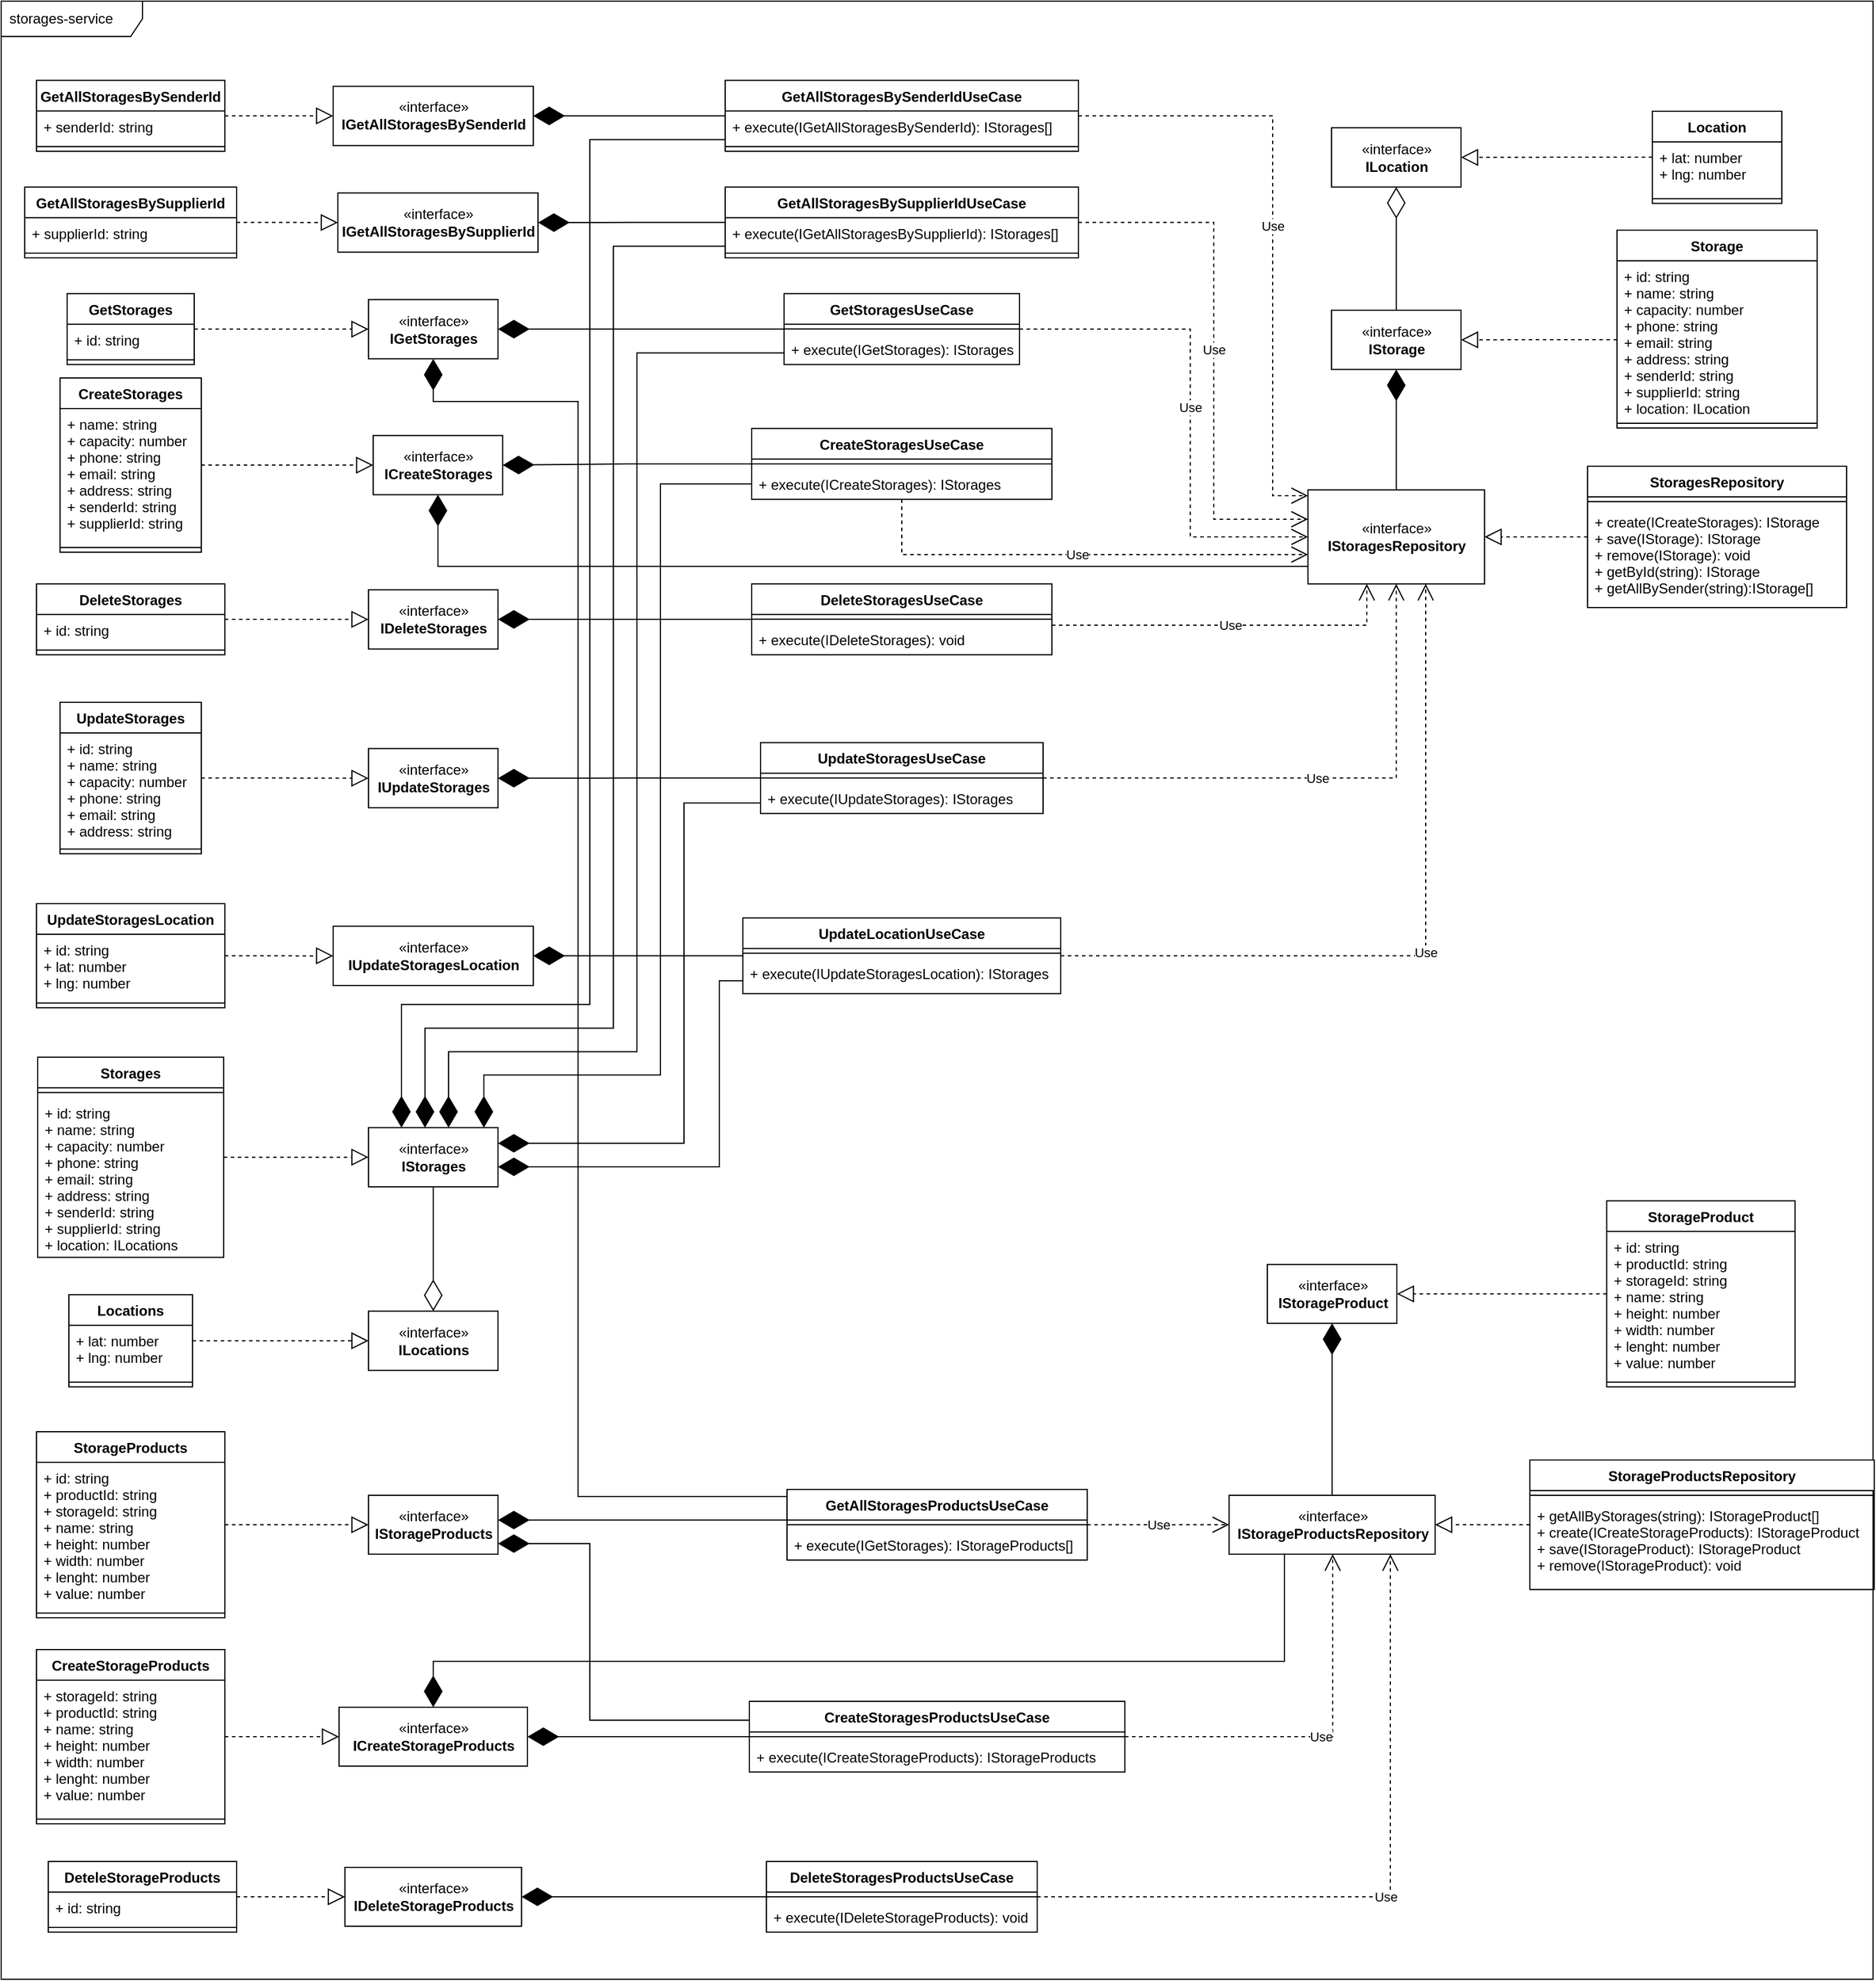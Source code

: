 <mxfile version="20.2.8" type="device"><diagram id="SP0MaLvG3rG9M7-BsmzE" name="Página-1"><mxGraphModel dx="8892" dy="5294" grid="1" gridSize="10" guides="1" tooltips="1" connect="1" arrows="1" fold="1" page="1" pageScale="1" pageWidth="827" pageHeight="1169" math="0" shadow="0"><root><mxCell id="0"/><mxCell id="1" parent="0"/><mxCell id="hWNduAV_U5ict6yeZZLl-232" value="storages-service" style="shape=umlFrame;whiteSpace=wrap;html=1;width=120;height=30;boundedLbl=1;verticalAlign=middle;align=left;spacingLeft=5;" parent="1" vertex="1"><mxGeometry x="-7420" y="-4650" width="1590" height="1680" as="geometry"/></mxCell><mxCell id="hWNduAV_U5ict6yeZZLl-109" value="«interface»&lt;br&gt;&lt;span style=&quot;text-align: left;&quot;&gt;&lt;b&gt;IGetAllStoragesBySupplierId&lt;/b&gt;&lt;/span&gt;" style="html=1;" parent="1" vertex="1"><mxGeometry x="-7134" y="-4487.128" width="170" height="50.307" as="geometry"/></mxCell><mxCell id="hWNduAV_U5ict6yeZZLl-110" value="«interface»&lt;br&gt;&lt;b&gt;IGetStorages&lt;br&gt;&lt;/b&gt;" style="html=1;" parent="1" vertex="1"><mxGeometry x="-7108" y="-4396.575" width="110" height="50.307" as="geometry"/></mxCell><mxCell id="hWNduAV_U5ict6yeZZLl-111" value="«interface»&lt;br&gt;&lt;b&gt;ICreateStorages&lt;br&gt;&lt;/b&gt;" style="html=1;" parent="1" vertex="1"><mxGeometry x="-7104" y="-4281.125" width="110" height="50.307" as="geometry"/></mxCell><mxCell id="hWNduAV_U5ict6yeZZLl-112" value="«interface»&lt;br&gt;&lt;b&gt;IDeleteStorages&lt;br&gt;&lt;/b&gt;" style="html=1;" parent="1" vertex="1"><mxGeometry x="-7108" y="-4150.071" width="110" height="50.307" as="geometry"/></mxCell><mxCell id="hWNduAV_U5ict6yeZZLl-113" value="«interface»&lt;br&gt;&lt;b&gt;IUpdateStorages&lt;/b&gt;" style="html=1;" parent="1" vertex="1"><mxGeometry x="-7108" y="-4015.248" width="110" height="50.307" as="geometry"/></mxCell><mxCell id="hWNduAV_U5ict6yeZZLl-114" value="«interface»&lt;br&gt;&lt;span style=&quot;text-align: left;&quot;&gt;&lt;b&gt;IGetAllStoragesBySenderId&lt;/b&gt;&lt;/span&gt;" style="html=1;" parent="1" vertex="1"><mxGeometry x="-7138" y="-4577.681" width="170" height="50.307" as="geometry"/></mxCell><mxCell id="hWNduAV_U5ict6yeZZLl-116" value="GetAllStoragesBySupplierIdUseCase" style="swimlane;fontStyle=1;align=center;verticalAlign=top;childLayout=stackLayout;horizontal=1;startSize=26;horizontalStack=0;resizeParent=1;resizeParentMax=0;resizeLast=0;collapsible=1;marginBottom=0;" parent="1" vertex="1"><mxGeometry x="-6805" y="-4492.159" width="300" height="60.209" as="geometry"/></mxCell><mxCell id="hWNduAV_U5ict6yeZZLl-117" value="+ execute(IGetAllStoragesBySupplierId): IStorages[]" style="text;strokeColor=none;fillColor=none;align=left;verticalAlign=top;spacingLeft=4;spacingRight=4;overflow=hidden;rotatable=0;points=[[0,0.5],[1,0.5]];portConstraint=eastwest;" parent="hWNduAV_U5ict6yeZZLl-116" vertex="1"><mxGeometry y="26" width="300" height="26.16" as="geometry"/></mxCell><mxCell id="hWNduAV_U5ict6yeZZLl-118" value="" style="line;strokeWidth=1;fillColor=none;align=left;verticalAlign=middle;spacingTop=-1;spacingLeft=3;spacingRight=3;rotatable=0;labelPosition=right;points=[];portConstraint=eastwest;strokeColor=inherit;" parent="hWNduAV_U5ict6yeZZLl-116" vertex="1"><mxGeometry y="52.16" width="300" height="8.049" as="geometry"/></mxCell><mxCell id="hWNduAV_U5ict6yeZZLl-120" value="GetAllStoragesBySenderIdUseCase" style="swimlane;fontStyle=1;align=center;verticalAlign=top;childLayout=stackLayout;horizontal=1;startSize=26;horizontalStack=0;resizeParent=1;resizeParentMax=0;resizeLast=0;collapsible=1;marginBottom=0;" parent="1" vertex="1"><mxGeometry x="-6805" y="-4582.711" width="300" height="60.209" as="geometry"/></mxCell><mxCell id="hWNduAV_U5ict6yeZZLl-121" value="+ execute(IGetAllStoragesBySenderId): IStorages[]" style="text;strokeColor=none;fillColor=none;align=left;verticalAlign=top;spacingLeft=4;spacingRight=4;overflow=hidden;rotatable=0;points=[[0,0.5],[1,0.5]];portConstraint=eastwest;" parent="hWNduAV_U5ict6yeZZLl-120" vertex="1"><mxGeometry y="26" width="300" height="26.16" as="geometry"/></mxCell><mxCell id="hWNduAV_U5ict6yeZZLl-122" value="" style="line;strokeWidth=1;fillColor=none;align=left;verticalAlign=middle;spacingTop=-1;spacingLeft=3;spacingRight=3;rotatable=0;labelPosition=right;points=[];portConstraint=eastwest;" parent="hWNduAV_U5ict6yeZZLl-120" vertex="1"><mxGeometry y="52.16" width="300" height="8.049" as="geometry"/></mxCell><mxCell id="hWNduAV_U5ict6yeZZLl-124" value="" style="endArrow=diamondThin;endFill=1;endSize=24;html=1;rounded=0;edgeStyle=orthogonalEdgeStyle;" parent="1" source="hWNduAV_U5ict6yeZZLl-116" target="hWNduAV_U5ict6yeZZLl-109" edge="1"><mxGeometry width="160" relative="1" as="geometry"><mxPoint x="-7284" y="-4416.698" as="sourcePoint"/><mxPoint x="-6924" y="-4507.251" as="targetPoint"/></mxGeometry></mxCell><mxCell id="hWNduAV_U5ict6yeZZLl-125" value="" style="endArrow=diamondThin;endFill=1;endSize=24;html=1;rounded=0;edgeStyle=orthogonalEdgeStyle;" parent="1" source="hWNduAV_U5ict6yeZZLl-120" target="hWNduAV_U5ict6yeZZLl-114" edge="1"><mxGeometry width="160" relative="1" as="geometry"><mxPoint x="-6944" y="-4376.453" as="sourcePoint"/><mxPoint x="-6784" y="-4376.453" as="targetPoint"/></mxGeometry></mxCell><mxCell id="hWNduAV_U5ict6yeZZLl-126" value="GetAllStoragesBySenderId" style="swimlane;fontStyle=1;align=center;verticalAlign=top;childLayout=stackLayout;horizontal=1;startSize=26;horizontalStack=0;resizeParent=1;resizeParentMax=0;resizeLast=0;collapsible=1;marginBottom=0;" parent="1" vertex="1"><mxGeometry x="-7390" y="-4582.711" width="160" height="60.209" as="geometry"/></mxCell><mxCell id="hWNduAV_U5ict6yeZZLl-127" value="+ senderId: string" style="text;strokeColor=none;fillColor=none;align=left;verticalAlign=top;spacingLeft=4;spacingRight=4;overflow=hidden;rotatable=0;points=[[0,0.5],[1,0.5]];portConstraint=eastwest;" parent="hWNduAV_U5ict6yeZZLl-126" vertex="1"><mxGeometry y="26" width="160" height="26.16" as="geometry"/></mxCell><mxCell id="hWNduAV_U5ict6yeZZLl-128" value="" style="line;strokeWidth=1;fillColor=none;align=left;verticalAlign=middle;spacingTop=-1;spacingLeft=3;spacingRight=3;rotatable=0;labelPosition=right;points=[];portConstraint=eastwest;strokeColor=inherit;" parent="hWNduAV_U5ict6yeZZLl-126" vertex="1"><mxGeometry y="52.16" width="160" height="8.049" as="geometry"/></mxCell><mxCell id="hWNduAV_U5ict6yeZZLl-129" value="" style="endArrow=block;dashed=1;endFill=0;endSize=12;html=1;rounded=0;edgeStyle=orthogonalEdgeStyle;" parent="1" source="hWNduAV_U5ict6yeZZLl-126" target="hWNduAV_U5ict6yeZZLl-114" edge="1"><mxGeometry width="160" relative="1" as="geometry"><mxPoint x="-7354" y="-4436.821" as="sourcePoint"/><mxPoint x="-7194" y="-4436.821" as="targetPoint"/></mxGeometry></mxCell><mxCell id="hWNduAV_U5ict6yeZZLl-131" value="GetAllStoragesBySupplierId" style="swimlane;fontStyle=1;align=center;verticalAlign=top;childLayout=stackLayout;horizontal=1;startSize=26;horizontalStack=0;resizeParent=1;resizeParentMax=0;resizeLast=0;collapsible=1;marginBottom=0;" parent="1" vertex="1"><mxGeometry x="-7400" y="-4492.159" width="180" height="60.209" as="geometry"/></mxCell><mxCell id="hWNduAV_U5ict6yeZZLl-132" value="+ supplierId: string" style="text;strokeColor=none;fillColor=none;align=left;verticalAlign=top;spacingLeft=4;spacingRight=4;overflow=hidden;rotatable=0;points=[[0,0.5],[1,0.5]];portConstraint=eastwest;" parent="hWNduAV_U5ict6yeZZLl-131" vertex="1"><mxGeometry y="26" width="180" height="26.16" as="geometry"/></mxCell><mxCell id="hWNduAV_U5ict6yeZZLl-133" value="" style="line;strokeWidth=1;fillColor=none;align=left;verticalAlign=middle;spacingTop=-1;spacingLeft=3;spacingRight=3;rotatable=0;labelPosition=right;points=[];portConstraint=eastwest;strokeColor=inherit;" parent="hWNduAV_U5ict6yeZZLl-131" vertex="1"><mxGeometry y="52.16" width="180" height="8.049" as="geometry"/></mxCell><mxCell id="hWNduAV_U5ict6yeZZLl-134" value="" style="endArrow=block;dashed=1;endFill=0;endSize=12;html=1;rounded=0;edgeStyle=orthogonalEdgeStyle;" parent="1" source="hWNduAV_U5ict6yeZZLl-131" target="hWNduAV_U5ict6yeZZLl-109" edge="1"><mxGeometry width="160" relative="1" as="geometry"><mxPoint x="-7294" y="-4366.391" as="sourcePoint"/><mxPoint x="-7134" y="-4366.391" as="targetPoint"/></mxGeometry></mxCell><mxCell id="hWNduAV_U5ict6yeZZLl-135" value="«interface»&lt;br&gt;&lt;b&gt;IUpdateStoragesLocation&lt;/b&gt;" style="html=1;" parent="1" vertex="1"><mxGeometry x="-7138" y="-3864.327" width="170" height="50.307" as="geometry"/></mxCell><mxCell id="hWNduAV_U5ict6yeZZLl-136" value="GetStoragesUseCase" style="swimlane;fontStyle=1;align=center;verticalAlign=top;childLayout=stackLayout;horizontal=1;startSize=26;horizontalStack=0;resizeParent=1;resizeParentMax=0;resizeLast=0;collapsible=1;marginBottom=0;" parent="1" vertex="1"><mxGeometry x="-6755" y="-4401.606" width="200" height="60.209" as="geometry"/></mxCell><mxCell id="hWNduAV_U5ict6yeZZLl-137" value="" style="line;strokeWidth=1;fillColor=none;align=left;verticalAlign=middle;spacingTop=-1;spacingLeft=3;spacingRight=3;rotatable=0;labelPosition=right;points=[];portConstraint=eastwest;" parent="hWNduAV_U5ict6yeZZLl-136" vertex="1"><mxGeometry y="26" width="200" height="8.049" as="geometry"/></mxCell><mxCell id="hWNduAV_U5ict6yeZZLl-138" value="+ execute(IGetStorages): IStorages" style="text;strokeColor=none;fillColor=none;align=left;verticalAlign=top;spacingLeft=4;spacingRight=4;overflow=hidden;rotatable=0;points=[[0,0.5],[1,0.5]];portConstraint=eastwest;" parent="hWNduAV_U5ict6yeZZLl-136" vertex="1"><mxGeometry y="34.049" width="200" height="26.16" as="geometry"/></mxCell><mxCell id="hWNduAV_U5ict6yeZZLl-139" value="" style="endArrow=diamondThin;endFill=1;endSize=24;html=1;rounded=0;edgeStyle=orthogonalEdgeStyle;" parent="1" source="hWNduAV_U5ict6yeZZLl-136" target="hWNduAV_U5ict6yeZZLl-110" edge="1"><mxGeometry width="160" relative="1" as="geometry"><mxPoint x="-6964" y="-4326.146" as="sourcePoint"/><mxPoint x="-6804" y="-4326.146" as="targetPoint"/></mxGeometry></mxCell><mxCell id="hWNduAV_U5ict6yeZZLl-140" value="GetStorages" style="swimlane;fontStyle=1;align=center;verticalAlign=top;childLayout=stackLayout;horizontal=1;startSize=26;horizontalStack=0;resizeParent=1;resizeParentMax=0;resizeLast=0;collapsible=1;marginBottom=0;" parent="1" vertex="1"><mxGeometry x="-7364" y="-4401.606" width="108" height="60.209" as="geometry"/></mxCell><mxCell id="hWNduAV_U5ict6yeZZLl-141" value="+ id: string" style="text;strokeColor=none;fillColor=none;align=left;verticalAlign=top;spacingLeft=4;spacingRight=4;overflow=hidden;rotatable=0;points=[[0,0.5],[1,0.5]];portConstraint=eastwest;" parent="hWNduAV_U5ict6yeZZLl-140" vertex="1"><mxGeometry y="26" width="108" height="26.16" as="geometry"/></mxCell><mxCell id="hWNduAV_U5ict6yeZZLl-142" value="" style="line;strokeWidth=1;fillColor=none;align=left;verticalAlign=middle;spacingTop=-1;spacingLeft=3;spacingRight=3;rotatable=0;labelPosition=right;points=[];portConstraint=eastwest;" parent="hWNduAV_U5ict6yeZZLl-140" vertex="1"><mxGeometry y="52.16" width="108" height="8.049" as="geometry"/></mxCell><mxCell id="hWNduAV_U5ict6yeZZLl-143" value="" style="endArrow=block;dashed=1;endFill=0;endSize=12;html=1;rounded=0;edgeStyle=orthogonalEdgeStyle;" parent="1" source="hWNduAV_U5ict6yeZZLl-140" target="hWNduAV_U5ict6yeZZLl-110" edge="1"><mxGeometry width="160" relative="1" as="geometry"><mxPoint x="-7264" y="-4316.084" as="sourcePoint"/><mxPoint x="-7104" y="-4316.084" as="targetPoint"/></mxGeometry></mxCell><mxCell id="hWNduAV_U5ict6yeZZLl-144" value="CreateStoragesUseCase" style="swimlane;fontStyle=1;align=center;verticalAlign=top;childLayout=stackLayout;horizontal=1;startSize=26;horizontalStack=0;resizeParent=1;resizeParentMax=0;resizeLast=0;collapsible=1;marginBottom=0;" parent="1" vertex="1"><mxGeometry x="-6782.5" y="-4287.065" width="255" height="60.209" as="geometry"/></mxCell><mxCell id="hWNduAV_U5ict6yeZZLl-145" value="" style="line;strokeWidth=1;fillColor=none;align=left;verticalAlign=middle;spacingTop=-1;spacingLeft=3;spacingRight=3;rotatable=0;labelPosition=right;points=[];portConstraint=eastwest;" parent="hWNduAV_U5ict6yeZZLl-144" vertex="1"><mxGeometry y="26" width="255" height="8.049" as="geometry"/></mxCell><mxCell id="hWNduAV_U5ict6yeZZLl-146" value="+ execute(ICreateStorages): IStorages" style="text;strokeColor=none;fillColor=none;align=left;verticalAlign=top;spacingLeft=4;spacingRight=4;overflow=hidden;rotatable=0;points=[[0,0.5],[1,0.5]];portConstraint=eastwest;" parent="hWNduAV_U5ict6yeZZLl-144" vertex="1"><mxGeometry y="34.049" width="255" height="26.16" as="geometry"/></mxCell><mxCell id="hWNduAV_U5ict6yeZZLl-147" value="" style="endArrow=diamondThin;endFill=1;endSize=24;html=1;rounded=0;edgeStyle=elbowEdgeStyle;" parent="1" source="hWNduAV_U5ict6yeZZLl-144" target="hWNduAV_U5ict6yeZZLl-111" edge="1"><mxGeometry width="160" relative="1" as="geometry"><mxPoint x="-6984" y="-4225.532" as="sourcePoint"/><mxPoint x="-6824" y="-4225.532" as="targetPoint"/></mxGeometry></mxCell><mxCell id="hWNduAV_U5ict6yeZZLl-148" value="CreateStorages" style="swimlane;fontStyle=1;align=center;verticalAlign=top;childLayout=stackLayout;horizontal=1;startSize=26;horizontalStack=0;resizeParent=1;resizeParentMax=0;resizeLast=0;collapsible=1;marginBottom=0;" parent="1" vertex="1"><mxGeometry x="-7370" y="-4330" width="120" height="148.049" as="geometry"/></mxCell><mxCell id="hWNduAV_U5ict6yeZZLl-149" value="+ name: string&#10;+ capacity: number&#10;+ phone: string&#10;+ email: string&#10;+ address: string&#10;+ senderId: string&#10;+ supplierId: string" style="text;strokeColor=none;fillColor=none;align=left;verticalAlign=top;spacingLeft=4;spacingRight=4;overflow=hidden;rotatable=0;points=[[0,0.5],[1,0.5]];portConstraint=eastwest;" parent="hWNduAV_U5ict6yeZZLl-148" vertex="1"><mxGeometry y="26" width="120" height="114" as="geometry"/></mxCell><mxCell id="hWNduAV_U5ict6yeZZLl-150" value="" style="line;strokeWidth=1;fillColor=none;align=left;verticalAlign=middle;spacingTop=-1;spacingLeft=3;spacingRight=3;rotatable=0;labelPosition=right;points=[];portConstraint=eastwest;" parent="hWNduAV_U5ict6yeZZLl-148" vertex="1"><mxGeometry y="140" width="120" height="8.049" as="geometry"/></mxCell><mxCell id="hWNduAV_U5ict6yeZZLl-151" value="" style="endArrow=block;dashed=1;endFill=0;endSize=12;html=1;rounded=0;edgeStyle=orthogonalEdgeStyle;" parent="1" source="hWNduAV_U5ict6yeZZLl-148" target="hWNduAV_U5ict6yeZZLl-111" edge="1"><mxGeometry width="160" relative="1" as="geometry"><mxPoint x="-7234" y="-4245.654" as="sourcePoint"/><mxPoint x="-7074" y="-4245.654" as="targetPoint"/></mxGeometry></mxCell><mxCell id="hWNduAV_U5ict6yeZZLl-152" value="DeleteStorages" style="swimlane;fontStyle=1;align=center;verticalAlign=top;childLayout=stackLayout;horizontal=1;startSize=26;horizontalStack=0;resizeParent=1;resizeParentMax=0;resizeLast=0;collapsible=1;marginBottom=0;" parent="1" vertex="1"><mxGeometry x="-7390" y="-4155.102" width="160" height="60.209" as="geometry"/></mxCell><mxCell id="hWNduAV_U5ict6yeZZLl-153" value="+ id: string" style="text;strokeColor=none;fillColor=none;align=left;verticalAlign=top;spacingLeft=4;spacingRight=4;overflow=hidden;rotatable=0;points=[[0,0.5],[1,0.5]];portConstraint=eastwest;" parent="hWNduAV_U5ict6yeZZLl-152" vertex="1"><mxGeometry y="26" width="160" height="26.16" as="geometry"/></mxCell><mxCell id="hWNduAV_U5ict6yeZZLl-154" value="" style="line;strokeWidth=1;fillColor=none;align=left;verticalAlign=middle;spacingTop=-1;spacingLeft=3;spacingRight=3;rotatable=0;labelPosition=right;points=[];portConstraint=eastwest;" parent="hWNduAV_U5ict6yeZZLl-152" vertex="1"><mxGeometry y="52.16" width="160" height="8.049" as="geometry"/></mxCell><mxCell id="hWNduAV_U5ict6yeZZLl-155" value="" style="endArrow=block;dashed=1;endFill=0;endSize=12;html=1;rounded=0;" parent="1" source="hWNduAV_U5ict6yeZZLl-152" target="hWNduAV_U5ict6yeZZLl-112" edge="1"><mxGeometry width="160" relative="1" as="geometry"><mxPoint x="-7274" y="-4024.304" as="sourcePoint"/><mxPoint x="-7114" y="-4024.304" as="targetPoint"/></mxGeometry></mxCell><mxCell id="hWNduAV_U5ict6yeZZLl-156" value="DeleteStoragesUseCase" style="swimlane;fontStyle=1;align=center;verticalAlign=top;childLayout=stackLayout;horizontal=1;startSize=26;horizontalStack=0;resizeParent=1;resizeParentMax=0;resizeLast=0;collapsible=1;marginBottom=0;" parent="1" vertex="1"><mxGeometry x="-6782.5" y="-4155.102" width="255" height="60.209" as="geometry"/></mxCell><mxCell id="hWNduAV_U5ict6yeZZLl-157" value="" style="line;strokeWidth=1;fillColor=none;align=left;verticalAlign=middle;spacingTop=-1;spacingLeft=3;spacingRight=3;rotatable=0;labelPosition=right;points=[];portConstraint=eastwest;" parent="hWNduAV_U5ict6yeZZLl-156" vertex="1"><mxGeometry y="26" width="255" height="8.049" as="geometry"/></mxCell><mxCell id="hWNduAV_U5ict6yeZZLl-158" value="+ execute(IDeleteStorages): void" style="text;strokeColor=none;fillColor=none;align=left;verticalAlign=top;spacingLeft=4;spacingRight=4;overflow=hidden;rotatable=0;points=[[0,0.5],[1,0.5]];portConstraint=eastwest;" parent="hWNduAV_U5ict6yeZZLl-156" vertex="1"><mxGeometry y="34.049" width="255" height="26.16" as="geometry"/></mxCell><mxCell id="hWNduAV_U5ict6yeZZLl-159" value="" style="endArrow=diamondThin;endFill=1;endSize=24;html=1;rounded=0;edgeStyle=orthogonalEdgeStyle;" parent="1" source="hWNduAV_U5ict6yeZZLl-156" target="hWNduAV_U5ict6yeZZLl-112" edge="1"><mxGeometry width="160" relative="1" as="geometry"><mxPoint x="-7014" y="-4034.365" as="sourcePoint"/><mxPoint x="-6854" y="-4034.365" as="targetPoint"/></mxGeometry></mxCell><mxCell id="hWNduAV_U5ict6yeZZLl-160" value="UpdateStorages" style="swimlane;fontStyle=1;align=center;verticalAlign=top;childLayout=stackLayout;horizontal=1;startSize=26;horizontalStack=0;resizeParent=1;resizeParentMax=0;resizeLast=0;collapsible=1;marginBottom=0;" parent="1" vertex="1"><mxGeometry x="-7370" y="-4054.488" width="120" height="128.626" as="geometry"/></mxCell><mxCell id="hWNduAV_U5ict6yeZZLl-161" value="+ id: string&#10;+ name: string&#10;+ capacity: number&#10;+ phone: string&#10;+ email: string&#10;+ address: string" style="text;strokeColor=none;fillColor=none;align=left;verticalAlign=top;spacingLeft=4;spacingRight=4;overflow=hidden;rotatable=0;points=[[0,0.5],[1,0.5]];portConstraint=eastwest;" parent="hWNduAV_U5ict6yeZZLl-160" vertex="1"><mxGeometry y="26" width="120" height="94.577" as="geometry"/></mxCell><mxCell id="hWNduAV_U5ict6yeZZLl-162" value="" style="line;strokeWidth=1;fillColor=none;align=left;verticalAlign=middle;spacingTop=-1;spacingLeft=3;spacingRight=3;rotatable=0;labelPosition=right;points=[];portConstraint=eastwest;" parent="hWNduAV_U5ict6yeZZLl-160" vertex="1"><mxGeometry y="120.577" width="120" height="8.049" as="geometry"/></mxCell><mxCell id="hWNduAV_U5ict6yeZZLl-163" value="" style="endArrow=block;dashed=1;endFill=0;endSize=12;html=1;rounded=0;edgeStyle=orthogonalEdgeStyle;" parent="1" source="hWNduAV_U5ict6yeZZLl-160" target="hWNduAV_U5ict6yeZZLl-113" edge="1"><mxGeometry width="160" relative="1" as="geometry"><mxPoint x="-7244" y="-4004.181" as="sourcePoint"/><mxPoint x="-7084" y="-4004.181" as="targetPoint"/></mxGeometry></mxCell><mxCell id="hWNduAV_U5ict6yeZZLl-164" value="UpdateStoragesUseCase" style="swimlane;fontStyle=1;align=center;verticalAlign=top;childLayout=stackLayout;horizontal=1;startSize=26;horizontalStack=0;resizeParent=1;resizeParentMax=0;resizeLast=0;collapsible=1;marginBottom=0;" parent="1" vertex="1"><mxGeometry x="-6775" y="-4020.279" width="240" height="60.209" as="geometry"/></mxCell><mxCell id="hWNduAV_U5ict6yeZZLl-165" value="" style="line;strokeWidth=1;fillColor=none;align=left;verticalAlign=middle;spacingTop=-1;spacingLeft=3;spacingRight=3;rotatable=0;labelPosition=right;points=[];portConstraint=eastwest;" parent="hWNduAV_U5ict6yeZZLl-164" vertex="1"><mxGeometry y="26" width="240" height="8.049" as="geometry"/></mxCell><mxCell id="hWNduAV_U5ict6yeZZLl-166" value="+ execute(IUpdateStorages): IStorages" style="text;strokeColor=none;fillColor=none;align=left;verticalAlign=top;spacingLeft=4;spacingRight=4;overflow=hidden;rotatable=0;points=[[0,0.5],[1,0.5]];portConstraint=eastwest;" parent="hWNduAV_U5ict6yeZZLl-164" vertex="1"><mxGeometry y="34.049" width="240" height="26.16" as="geometry"/></mxCell><mxCell id="hWNduAV_U5ict6yeZZLl-167" value="" style="endArrow=diamondThin;endFill=1;endSize=24;html=1;rounded=0;edgeStyle=orthogonalEdgeStyle;" parent="1" source="hWNduAV_U5ict6yeZZLl-164" target="hWNduAV_U5ict6yeZZLl-113" edge="1"><mxGeometry width="160" relative="1" as="geometry"><mxPoint x="-6924" y="-3913.628" as="sourcePoint"/><mxPoint x="-6764" y="-3913.628" as="targetPoint"/></mxGeometry></mxCell><mxCell id="hWNduAV_U5ict6yeZZLl-168" value="UpdateStoragesLocation" style="swimlane;fontStyle=1;align=center;verticalAlign=top;childLayout=stackLayout;horizontal=1;startSize=26;horizontalStack=0;resizeParent=1;resizeParentMax=0;resizeLast=0;collapsible=1;marginBottom=0;" parent="1" vertex="1"><mxGeometry x="-7390" y="-3883.444" width="160" height="88.381" as="geometry"/></mxCell><mxCell id="hWNduAV_U5ict6yeZZLl-169" value="+ id: string&#10;+ lat: number&#10;+ lng: number&#10;" style="text;strokeColor=none;fillColor=none;align=left;verticalAlign=top;spacingLeft=4;spacingRight=4;overflow=hidden;rotatable=0;points=[[0,0.5],[1,0.5]];portConstraint=eastwest;" parent="hWNduAV_U5ict6yeZZLl-168" vertex="1"><mxGeometry y="26" width="160" height="54.332" as="geometry"/></mxCell><mxCell id="hWNduAV_U5ict6yeZZLl-170" value="" style="line;strokeWidth=1;fillColor=none;align=left;verticalAlign=middle;spacingTop=-1;spacingLeft=3;spacingRight=3;rotatable=0;labelPosition=right;points=[];portConstraint=eastwest;" parent="hWNduAV_U5ict6yeZZLl-168" vertex="1"><mxGeometry y="80.332" width="160" height="8.049" as="geometry"/></mxCell><mxCell id="hWNduAV_U5ict6yeZZLl-172" value="" style="endArrow=block;dashed=1;endFill=0;endSize=12;html=1;rounded=0;edgeStyle=orthogonalEdgeStyle;" parent="1" source="hWNduAV_U5ict6yeZZLl-168" target="hWNduAV_U5ict6yeZZLl-135" edge="1"><mxGeometry width="160" relative="1" as="geometry"><mxPoint x="-7274" y="-3752.646" as="sourcePoint"/><mxPoint x="-7134" y="-3662.093" as="targetPoint"/></mxGeometry></mxCell><mxCell id="hWNduAV_U5ict6yeZZLl-173" value="UpdateLocationUseCase" style="swimlane;fontStyle=1;align=center;verticalAlign=top;childLayout=stackLayout;horizontal=1;startSize=26;horizontalStack=0;resizeParent=1;resizeParentMax=0;resizeLast=0;collapsible=1;marginBottom=0;" parent="1" vertex="1"><mxGeometry x="-6790" y="-3871.37" width="270" height="64.233" as="geometry"/></mxCell><mxCell id="hWNduAV_U5ict6yeZZLl-174" value="" style="line;strokeWidth=1;fillColor=none;align=left;verticalAlign=middle;spacingTop=-1;spacingLeft=3;spacingRight=3;rotatable=0;labelPosition=right;points=[];portConstraint=eastwest;" parent="hWNduAV_U5ict6yeZZLl-173" vertex="1"><mxGeometry y="26" width="270" height="8.049" as="geometry"/></mxCell><mxCell id="hWNduAV_U5ict6yeZZLl-175" value="+ execute(IUpdateStoragesLocation): IStorages" style="text;strokeColor=none;fillColor=none;align=left;verticalAlign=top;spacingLeft=4;spacingRight=4;overflow=hidden;rotatable=0;points=[[0,0.5],[1,0.5]];portConstraint=eastwest;" parent="hWNduAV_U5ict6yeZZLl-173" vertex="1"><mxGeometry y="34.049" width="270" height="30.184" as="geometry"/></mxCell><mxCell id="hWNduAV_U5ict6yeZZLl-176" value="" style="endArrow=diamondThin;endFill=1;endSize=24;html=1;rounded=0;edgeStyle=orthogonalEdgeStyle;" parent="1" source="hWNduAV_U5ict6yeZZLl-173" target="hWNduAV_U5ict6yeZZLl-135" edge="1"><mxGeometry width="160" relative="1" as="geometry"><mxPoint x="-6914" y="-3682.216" as="sourcePoint"/><mxPoint x="-6754" y="-3682.216" as="targetPoint"/></mxGeometry></mxCell><mxCell id="hWNduAV_U5ict6yeZZLl-177" value="«interface»&lt;br&gt;&lt;b&gt;IStorages&lt;/b&gt;" style="html=1;" parent="1" vertex="1"><mxGeometry x="-7108" y="-3693.283" width="110" height="50.307" as="geometry"/></mxCell><mxCell id="hWNduAV_U5ict6yeZZLl-178" value="Storages" style="swimlane;fontStyle=1;align=center;verticalAlign=top;childLayout=stackLayout;horizontal=1;startSize=26;horizontalStack=0;resizeParent=1;resizeParentMax=0;resizeLast=0;collapsible=1;marginBottom=0;" parent="1" vertex="1"><mxGeometry x="-7389" y="-3753.13" width="158" height="169.999" as="geometry"/></mxCell><mxCell id="hWNduAV_U5ict6yeZZLl-180" value="" style="line;strokeWidth=1;fillColor=none;align=left;verticalAlign=middle;spacingTop=-1;spacingLeft=3;spacingRight=3;rotatable=0;labelPosition=right;points=[];portConstraint=eastwest;" parent="hWNduAV_U5ict6yeZZLl-178" vertex="1"><mxGeometry y="26" width="158" height="8.049" as="geometry"/></mxCell><mxCell id="hWNduAV_U5ict6yeZZLl-179" value="+ id: string&#10;+ name: string&#10;+ capacity: number&#10;+ phone: string&#10;+ email: string&#10;+ address: string&#10;+ senderId: string&#10;+ supplierId: string&#10;+ location: ILocations&#10;" style="text;strokeColor=none;fillColor=none;align=left;verticalAlign=top;spacingLeft=4;spacingRight=4;overflow=hidden;rotatable=0;points=[[0,0.5],[1,0.5]];portConstraint=eastwest;" parent="hWNduAV_U5ict6yeZZLl-178" vertex="1"><mxGeometry y="34.049" width="158" height="135.95" as="geometry"/></mxCell><mxCell id="hWNduAV_U5ict6yeZZLl-181" value="" style="endArrow=block;dashed=1;endFill=0;endSize=12;html=1;rounded=0;edgeStyle=orthogonalEdgeStyle;" parent="1" source="hWNduAV_U5ict6yeZZLl-178" target="hWNduAV_U5ict6yeZZLl-177" edge="1"><mxGeometry width="160" relative="1" as="geometry"><mxPoint x="-7224" y="-3551.418" as="sourcePoint"/><mxPoint x="-7064" y="-3551.418" as="targetPoint"/></mxGeometry></mxCell><mxCell id="hWNduAV_U5ict6yeZZLl-182" value="«interface»&lt;br&gt;&lt;b&gt;ILocations&lt;/b&gt;" style="html=1;" parent="1" vertex="1"><mxGeometry x="-7108" y="-3537.408" width="110" height="50.307" as="geometry"/></mxCell><mxCell id="hWNduAV_U5ict6yeZZLl-183" value="" style="endArrow=diamondThin;endFill=0;endSize=24;html=1;rounded=0;edgeStyle=orthogonalEdgeStyle;" parent="1" source="hWNduAV_U5ict6yeZZLl-177" target="hWNduAV_U5ict6yeZZLl-182" edge="1"><mxGeometry width="160" relative="1" as="geometry"><mxPoint x="-7334" y="-3480.988" as="sourcePoint"/><mxPoint x="-7174" y="-3480.988" as="targetPoint"/></mxGeometry></mxCell><mxCell id="hWNduAV_U5ict6yeZZLl-184" value="Locations" style="swimlane;fontStyle=1;align=center;verticalAlign=top;childLayout=stackLayout;horizontal=1;startSize=26;horizontalStack=0;resizeParent=1;resizeParentMax=0;resizeLast=0;collapsible=1;marginBottom=0;" parent="1" vertex="1"><mxGeometry x="-7362.5" y="-3551.414" width="105" height="78.319" as="geometry"/></mxCell><mxCell id="hWNduAV_U5ict6yeZZLl-185" value="+ lat: number&#10;+ lng: number" style="text;strokeColor=none;fillColor=none;align=left;verticalAlign=top;spacingLeft=4;spacingRight=4;overflow=hidden;rotatable=0;points=[[0,0.5],[1,0.5]];portConstraint=eastwest;" parent="hWNduAV_U5ict6yeZZLl-184" vertex="1"><mxGeometry y="26" width="105" height="44.27" as="geometry"/></mxCell><mxCell id="hWNduAV_U5ict6yeZZLl-186" value="" style="line;strokeWidth=1;fillColor=none;align=left;verticalAlign=middle;spacingTop=-1;spacingLeft=3;spacingRight=3;rotatable=0;labelPosition=right;points=[];portConstraint=eastwest;" parent="hWNduAV_U5ict6yeZZLl-184" vertex="1"><mxGeometry y="70.27" width="105" height="8.049" as="geometry"/></mxCell><mxCell id="hWNduAV_U5ict6yeZZLl-187" value="" style="endArrow=block;dashed=1;endFill=0;endSize=12;html=1;rounded=0;edgeStyle=orthogonalEdgeStyle;" parent="1" source="hWNduAV_U5ict6yeZZLl-184" target="hWNduAV_U5ict6yeZZLl-182" edge="1"><mxGeometry width="160" relative="1" as="geometry"><mxPoint x="-7234" y="-3440.742" as="sourcePoint"/><mxPoint x="-7074" y="-3440.742" as="targetPoint"/></mxGeometry></mxCell><mxCell id="hWNduAV_U5ict6yeZZLl-188" value="" style="endArrow=diamondThin;endFill=1;endSize=24;html=1;rounded=0;edgeStyle=orthogonalEdgeStyle;" parent="1" source="hWNduAV_U5ict6yeZZLl-120" target="hWNduAV_U5ict6yeZZLl-177" edge="1"><mxGeometry width="160" relative="1" as="geometry"><mxPoint x="-6980" y="-3717.431" as="sourcePoint"/><mxPoint x="-6820" y="-3717.431" as="targetPoint"/><Array as="points"><mxPoint x="-6920" y="-4532.404"/><mxPoint x="-6920" y="-3797.922"/><mxPoint x="-7080" y="-3797.922"/></Array></mxGeometry></mxCell><mxCell id="hWNduAV_U5ict6yeZZLl-190" value="" style="endArrow=diamondThin;endFill=1;endSize=24;html=1;rounded=0;edgeStyle=orthogonalEdgeStyle;" parent="1" source="hWNduAV_U5ict6yeZZLl-116" target="hWNduAV_U5ict6yeZZLl-177" edge="1"><mxGeometry width="160" relative="1" as="geometry"><mxPoint x="-6850" y="-3667.124" as="sourcePoint"/><mxPoint x="-6690" y="-3667.124" as="targetPoint"/><Array as="points"><mxPoint x="-6900" y="-4441.852"/><mxPoint x="-6900" y="-3777.799"/><mxPoint x="-7060" y="-3777.799"/></Array></mxGeometry></mxCell><mxCell id="hWNduAV_U5ict6yeZZLl-192" value="" style="endArrow=diamondThin;endFill=1;endSize=24;html=1;rounded=0;edgeStyle=orthogonalEdgeStyle;" parent="1" source="hWNduAV_U5ict6yeZZLl-136" target="hWNduAV_U5ict6yeZZLl-177" edge="1"><mxGeometry width="160" relative="1" as="geometry"><mxPoint x="-6710" y="-3626.878" as="sourcePoint"/><mxPoint x="-6550" y="-3626.878" as="targetPoint"/><Array as="points"><mxPoint x="-6880" y="-4351.299"/><mxPoint x="-6880" y="-3757.676"/><mxPoint x="-7040" y="-3757.676"/></Array></mxGeometry></mxCell><mxCell id="hWNduAV_U5ict6yeZZLl-193" value="" style="endArrow=diamondThin;endFill=1;endSize=24;html=1;rounded=0;edgeStyle=orthogonalEdgeStyle;" parent="1" source="hWNduAV_U5ict6yeZZLl-144" target="hWNduAV_U5ict6yeZZLl-177" edge="1"><mxGeometry width="160" relative="1" as="geometry"><mxPoint x="-6940" y="-3636.939" as="sourcePoint"/><mxPoint x="-6780" y="-3636.939" as="targetPoint"/><Array as="points"><mxPoint x="-6860" y="-4240"/><mxPoint x="-6860" y="-3738"/><mxPoint x="-7010" y="-3738"/></Array></mxGeometry></mxCell><mxCell id="hWNduAV_U5ict6yeZZLl-194" value="" style="endArrow=diamondThin;endFill=1;endSize=24;html=1;rounded=0;edgeStyle=orthogonalEdgeStyle;" parent="1" source="hWNduAV_U5ict6yeZZLl-164" target="hWNduAV_U5ict6yeZZLl-177" edge="1"><mxGeometry width="160" relative="1" as="geometry"><mxPoint x="-6820" y="-3667.124" as="sourcePoint"/><mxPoint x="-6660" y="-3667.124" as="targetPoint"/><Array as="points"><mxPoint x="-6840" y="-3969"/><mxPoint x="-6840" y="-3680"/></Array></mxGeometry></mxCell><mxCell id="hWNduAV_U5ict6yeZZLl-196" value="" style="endArrow=diamondThin;endFill=1;endSize=24;html=1;rounded=0;edgeStyle=orthogonalEdgeStyle;" parent="1" source="hWNduAV_U5ict6yeZZLl-173" target="hWNduAV_U5ict6yeZZLl-177" edge="1"><mxGeometry width="160" relative="1" as="geometry"><mxPoint x="-6780" y="-3616.817" as="sourcePoint"/><mxPoint x="-6620" y="-3616.817" as="targetPoint"/><Array as="points"><mxPoint x="-6810" y="-3818"/><mxPoint x="-6810" y="-3660"/></Array></mxGeometry></mxCell><mxCell id="hWNduAV_U5ict6yeZZLl-197" value="«interface»&lt;br&gt;&lt;b&gt;IStoragesRepository&lt;br&gt;&lt;/b&gt;" style="html=1;" parent="1" vertex="1"><mxGeometry x="-6310" y="-4234.91" width="150" height="79.81" as="geometry"/></mxCell><mxCell id="hWNduAV_U5ict6yeZZLl-200" value="«interface»&lt;br&gt;&lt;b&gt;IStorage&lt;br&gt;&lt;/b&gt;" style="html=1;" parent="1" vertex="1"><mxGeometry x="-6290" y="-4387.52" width="110" height="50.307" as="geometry"/></mxCell><mxCell id="hWNduAV_U5ict6yeZZLl-202" value="" style="endArrow=diamondThin;endFill=1;endSize=24;html=1;rounded=0;edgeStyle=orthogonalEdgeStyle;" parent="1" source="hWNduAV_U5ict6yeZZLl-197" target="hWNduAV_U5ict6yeZZLl-200" edge="1"><mxGeometry width="160" relative="1" as="geometry"><mxPoint x="-6300" y="-4097.752" as="sourcePoint"/><mxPoint x="-6140" y="-4097.752" as="targetPoint"/></mxGeometry></mxCell><mxCell id="hWNduAV_U5ict6yeZZLl-203" value="«interface»&lt;br&gt;&lt;b&gt;ILocation&lt;/b&gt;" style="html=1;" parent="1" vertex="1"><mxGeometry x="-6290" y="-4542.466" width="110" height="50.307" as="geometry"/></mxCell><mxCell id="hWNduAV_U5ict6yeZZLl-204" value="" style="endArrow=diamondThin;endFill=0;endSize=24;html=1;rounded=0;edgeStyle=orthogonalEdgeStyle;" parent="1" source="hWNduAV_U5ict6yeZZLl-200" target="hWNduAV_U5ict6yeZZLl-203" edge="1"><mxGeometry width="160" relative="1" as="geometry"><mxPoint x="-6200" y="-4379.471" as="sourcePoint"/><mxPoint x="-6040" y="-4379.471" as="targetPoint"/></mxGeometry></mxCell><mxCell id="hWNduAV_U5ict6yeZZLl-205" value="Storage" style="swimlane;fontStyle=1;align=center;verticalAlign=top;childLayout=stackLayout;horizontal=1;startSize=26;horizontalStack=0;resizeParent=1;resizeParentMax=0;resizeLast=0;collapsible=1;marginBottom=0;" parent="1" vertex="1"><mxGeometry x="-6047.5" y="-4455.53" width="170" height="168.049" as="geometry"/></mxCell><mxCell id="hWNduAV_U5ict6yeZZLl-206" value="+ id: string&#10;+ name: string&#10;+ capacity: number&#10;+ phone: string&#10;+ email: string&#10;+ address: string&#10;+ senderId: string&#10;+ supplierId: string&#10;+ location: ILocation" style="text;strokeColor=none;fillColor=none;align=left;verticalAlign=top;spacingLeft=4;spacingRight=4;overflow=hidden;rotatable=0;points=[[0,0.5],[1,0.5]];portConstraint=eastwest;" parent="hWNduAV_U5ict6yeZZLl-205" vertex="1"><mxGeometry y="26" width="170" height="134" as="geometry"/></mxCell><mxCell id="hWNduAV_U5ict6yeZZLl-207" value="" style="line;strokeWidth=1;fillColor=none;align=left;verticalAlign=middle;spacingTop=-1;spacingLeft=3;spacingRight=3;rotatable=0;labelPosition=right;points=[];portConstraint=eastwest;" parent="hWNduAV_U5ict6yeZZLl-205" vertex="1"><mxGeometry y="160" width="170" height="8.049" as="geometry"/></mxCell><mxCell id="hWNduAV_U5ict6yeZZLl-208" value="" style="endArrow=block;dashed=1;endFill=0;endSize=12;html=1;rounded=0;edgeStyle=orthogonalEdgeStyle;" parent="1" source="hWNduAV_U5ict6yeZZLl-206" target="hWNduAV_U5ict6yeZZLl-200" edge="1"><mxGeometry width="160" relative="1" as="geometry"><mxPoint x="-6360" y="-4166.169" as="sourcePoint"/><mxPoint x="-6200" y="-4166.169" as="targetPoint"/></mxGeometry></mxCell><mxCell id="hWNduAV_U5ict6yeZZLl-209" value="Location" style="swimlane;fontStyle=1;align=center;verticalAlign=top;childLayout=stackLayout;horizontal=1;startSize=26;horizontalStack=0;resizeParent=1;resizeParentMax=0;resizeLast=0;collapsible=1;marginBottom=0;" parent="1" vertex="1"><mxGeometry x="-6017.5" y="-4556.552" width="110" height="78.319" as="geometry"/></mxCell><mxCell id="hWNduAV_U5ict6yeZZLl-210" value="+ lat: number&#10;+ lng: number" style="text;strokeColor=none;fillColor=none;align=left;verticalAlign=top;spacingLeft=4;spacingRight=4;overflow=hidden;rotatable=0;points=[[0,0.5],[1,0.5]];portConstraint=eastwest;" parent="hWNduAV_U5ict6yeZZLl-209" vertex="1"><mxGeometry y="26" width="110" height="44.27" as="geometry"/></mxCell><mxCell id="hWNduAV_U5ict6yeZZLl-211" value="" style="line;strokeWidth=1;fillColor=none;align=left;verticalAlign=middle;spacingTop=-1;spacingLeft=3;spacingRight=3;rotatable=0;labelPosition=right;points=[];portConstraint=eastwest;" parent="hWNduAV_U5ict6yeZZLl-209" vertex="1"><mxGeometry y="70.27" width="110" height="8.049" as="geometry"/></mxCell><mxCell id="hWNduAV_U5ict6yeZZLl-212" value="" style="endArrow=block;dashed=1;endFill=0;endSize=12;html=1;rounded=0;edgeStyle=orthogonalEdgeStyle;" parent="1" source="hWNduAV_U5ict6yeZZLl-209" target="hWNduAV_U5ict6yeZZLl-203" edge="1"><mxGeometry width="160" relative="1" as="geometry"><mxPoint x="-6080" y="-4256.722" as="sourcePoint"/><mxPoint x="-5920" y="-4256.722" as="targetPoint"/></mxGeometry></mxCell><mxCell id="hWNduAV_U5ict6yeZZLl-215" value="StoragesRepository" style="swimlane;fontStyle=1;align=center;verticalAlign=top;childLayout=stackLayout;horizontal=1;startSize=26;horizontalStack=0;resizeParent=1;resizeParentMax=0;resizeLast=0;collapsible=1;marginBottom=0;" parent="1" vertex="1"><mxGeometry x="-6072.5" y="-4255" width="220" height="119.999" as="geometry"/></mxCell><mxCell id="hWNduAV_U5ict6yeZZLl-216" value="" style="line;strokeWidth=1;fillColor=none;align=left;verticalAlign=middle;spacingTop=-1;spacingLeft=3;spacingRight=3;rotatable=0;labelPosition=right;points=[];portConstraint=eastwest;" parent="hWNduAV_U5ict6yeZZLl-215" vertex="1"><mxGeometry y="26" width="220" height="8.049" as="geometry"/></mxCell><mxCell id="hWNduAV_U5ict6yeZZLl-217" value="+ create(ICreateStorages): IStorage&#10;+ save(IStorage): IStorage&#10;+ remove(IStorage): void&#10;+ getById(string): IStorage&#10;+ getAllBySender(string):IStorage[]" style="text;strokeColor=none;fillColor=none;align=left;verticalAlign=top;spacingLeft=4;spacingRight=4;overflow=hidden;rotatable=0;points=[[0,0.5],[1,0.5]];portConstraint=eastwest;" parent="hWNduAV_U5ict6yeZZLl-215" vertex="1"><mxGeometry y="34.049" width="220" height="85.95" as="geometry"/></mxCell><mxCell id="hWNduAV_U5ict6yeZZLl-218" value="" style="endArrow=block;dashed=1;endFill=0;endSize=12;html=1;rounded=0;edgeStyle=orthogonalEdgeStyle;" parent="1" source="hWNduAV_U5ict6yeZZLl-215" target="hWNduAV_U5ict6yeZZLl-197" edge="1"><mxGeometry width="160" relative="1" as="geometry"><mxPoint x="-6290" y="-4079.641" as="sourcePoint"/><mxPoint x="-6130" y="-4079.641" as="targetPoint"/></mxGeometry></mxCell><mxCell id="hWNduAV_U5ict6yeZZLl-220" value="Use" style="endArrow=open;endSize=12;dashed=1;html=1;rounded=0;edgeStyle=orthogonalEdgeStyle;" parent="1" source="hWNduAV_U5ict6yeZZLl-173" target="hWNduAV_U5ict6yeZZLl-197" edge="1"><mxGeometry width="160" relative="1" as="geometry"><mxPoint x="-6460" y="-3908.597" as="sourcePoint"/><mxPoint x="-6300" y="-3908.597" as="targetPoint"/><Array as="points"><mxPoint x="-6210" y="-3839"/></Array></mxGeometry></mxCell><mxCell id="hWNduAV_U5ict6yeZZLl-221" value="Use" style="endArrow=open;endSize=12;dashed=1;html=1;rounded=0;edgeStyle=orthogonalEdgeStyle;" parent="1" source="hWNduAV_U5ict6yeZZLl-164" target="hWNduAV_U5ict6yeZZLl-197" edge="1"><mxGeometry width="160" relative="1" as="geometry"><mxPoint x="-6380" y="-3968.966" as="sourcePoint"/><mxPoint x="-6220" y="-3968.966" as="targetPoint"/><Array as="points"><mxPoint x="-6235" y="-3990"/></Array></mxGeometry></mxCell><mxCell id="hWNduAV_U5ict6yeZZLl-222" value="Use" style="endArrow=open;endSize=12;dashed=1;html=1;rounded=0;edgeStyle=orthogonalEdgeStyle;" parent="1" source="hWNduAV_U5ict6yeZZLl-156" target="hWNduAV_U5ict6yeZZLl-197" edge="1"><mxGeometry width="160" relative="1" as="geometry"><mxPoint x="-6510" y="-4190.317" as="sourcePoint"/><mxPoint x="-6390" y="-4129.948" as="targetPoint"/><Array as="points"><mxPoint x="-6260" y="-4120"/></Array></mxGeometry></mxCell><mxCell id="hWNduAV_U5ict6yeZZLl-223" value="Use" style="endArrow=open;endSize=12;dashed=1;html=1;rounded=0;edgeStyle=orthogonalEdgeStyle;" parent="1" source="hWNduAV_U5ict6yeZZLl-144" target="hWNduAV_U5ict6yeZZLl-197" edge="1"><mxGeometry width="160" relative="1" as="geometry"><mxPoint x="-6460" y="-4250.685" as="sourcePoint"/><mxPoint x="-6300" y="-4250.685" as="targetPoint"/><Array as="points"><mxPoint x="-6655" y="-4180"/></Array></mxGeometry></mxCell><mxCell id="hWNduAV_U5ict6yeZZLl-224" value="Use" style="endArrow=open;endSize=12;dashed=1;html=1;rounded=0;edgeStyle=orthogonalEdgeStyle;" parent="1" source="hWNduAV_U5ict6yeZZLl-136" target="hWNduAV_U5ict6yeZZLl-197" edge="1"><mxGeometry width="160" relative="1" as="geometry"><mxPoint x="-6510" y="-4321.115" as="sourcePoint"/><mxPoint x="-6350" y="-4321.115" as="targetPoint"/><Array as="points"><mxPoint x="-6410" y="-4371"/><mxPoint x="-6410" y="-4195"/></Array></mxGeometry></mxCell><mxCell id="hWNduAV_U5ict6yeZZLl-225" value="Use" style="endArrow=open;endSize=12;dashed=1;html=1;rounded=0;edgeStyle=orthogonalEdgeStyle;" parent="1" source="hWNduAV_U5ict6yeZZLl-116" target="hWNduAV_U5ict6yeZZLl-197" edge="1"><mxGeometry width="160" relative="1" as="geometry"><mxPoint x="-6470" y="-4341.238" as="sourcePoint"/><mxPoint x="-6310" y="-4341.238" as="targetPoint"/><Array as="points"><mxPoint x="-6390" y="-4462"/><mxPoint x="-6390" y="-4210"/></Array></mxGeometry></mxCell><mxCell id="hWNduAV_U5ict6yeZZLl-226" value="Use" style="endArrow=open;endSize=12;dashed=1;html=1;rounded=0;edgeStyle=orthogonalEdgeStyle;" parent="1" source="hWNduAV_U5ict6yeZZLl-120" target="hWNduAV_U5ict6yeZZLl-197" edge="1"><mxGeometry width="160" relative="1" as="geometry"><mxPoint x="-6460" y="-4431.79" as="sourcePoint"/><mxPoint x="-6300" y="-4431.79" as="targetPoint"/><Array as="points"><mxPoint x="-6340" y="-4553"/><mxPoint x="-6340" y="-4230"/></Array></mxGeometry></mxCell><mxCell id="6mpRXtVyfCrCBTwAtiWs-1" value="" style="endArrow=diamondThin;endFill=1;endSize=24;html=1;rounded=0;edgeStyle=orthogonalEdgeStyle;" parent="1" source="hWNduAV_U5ict6yeZZLl-197" target="hWNduAV_U5ict6yeZZLl-111" edge="1"><mxGeometry width="160" relative="1" as="geometry"><mxPoint x="-7120" y="-4200" as="sourcePoint"/><mxPoint x="-6960" y="-4200" as="targetPoint"/><Array as="points"><mxPoint x="-7049" y="-4170"/></Array></mxGeometry></mxCell><mxCell id="BRMbeLTXGKMnG2wQoVzO-5" value="StorageProduct" style="swimlane;fontStyle=1;align=center;verticalAlign=top;childLayout=stackLayout;horizontal=1;startSize=26;horizontalStack=0;resizeParent=1;resizeParentMax=0;resizeLast=0;collapsible=1;marginBottom=0;" parent="1" vertex="1"><mxGeometry x="-6056.25" y="-3631.09" width="160" height="158" as="geometry"/></mxCell><mxCell id="BRMbeLTXGKMnG2wQoVzO-6" value="+ id: string&#10;+ productId: string&#10;+ storageId: string&#10;+ name: string&#10;+ height: number&#10;+ width: number&#10;+ lenght: number&#10;+ value: number" style="text;strokeColor=none;fillColor=none;align=left;verticalAlign=top;spacingLeft=4;spacingRight=4;overflow=hidden;rotatable=0;points=[[0,0.5],[1,0.5]];portConstraint=eastwest;" parent="BRMbeLTXGKMnG2wQoVzO-5" vertex="1"><mxGeometry y="26" width="160" height="124" as="geometry"/></mxCell><mxCell id="BRMbeLTXGKMnG2wQoVzO-7" value="" style="line;strokeWidth=1;fillColor=none;align=left;verticalAlign=middle;spacingTop=-1;spacingLeft=3;spacingRight=3;rotatable=0;labelPosition=right;points=[];portConstraint=eastwest;strokeColor=inherit;" parent="BRMbeLTXGKMnG2wQoVzO-5" vertex="1"><mxGeometry y="150" width="160" height="8" as="geometry"/></mxCell><mxCell id="BRMbeLTXGKMnG2wQoVzO-8" value="«interface»&lt;br&gt;&lt;b&gt;I&lt;/b&gt;&lt;span style=&quot;font-weight: 700;&quot;&gt;StorageProduct&lt;/span&gt;" style="html=1;" parent="1" vertex="1"><mxGeometry x="-6344.5" y="-3577.09" width="110" height="50" as="geometry"/></mxCell><mxCell id="BRMbeLTXGKMnG2wQoVzO-9" value="" style="endArrow=block;dashed=1;endFill=0;endSize=12;html=1;rounded=0;edgeStyle=orthogonalEdgeStyle;" parent="1" source="BRMbeLTXGKMnG2wQoVzO-5" target="BRMbeLTXGKMnG2wQoVzO-8" edge="1"><mxGeometry width="160" relative="1" as="geometry"><mxPoint x="-6254.5" y="-3409.41" as="sourcePoint"/><mxPoint x="-6094.5" y="-3409.41" as="targetPoint"/></mxGeometry></mxCell><mxCell id="BRMbeLTXGKMnG2wQoVzO-17" value="StorageProducts" style="swimlane;fontStyle=1;align=center;verticalAlign=top;childLayout=stackLayout;horizontal=1;startSize=26;horizontalStack=0;resizeParent=1;resizeParentMax=0;resizeLast=0;collapsible=1;marginBottom=0;" parent="1" vertex="1"><mxGeometry x="-7390" y="-3435" width="160" height="158" as="geometry"/></mxCell><mxCell id="BRMbeLTXGKMnG2wQoVzO-18" value="+ id: string&#10;+ productId: string&#10;+ storageId: string&#10;+ name: string&#10;+ height: number&#10;+ width: number&#10;+ lenght: number&#10;+ value: number" style="text;strokeColor=none;fillColor=none;align=left;verticalAlign=top;spacingLeft=4;spacingRight=4;overflow=hidden;rotatable=0;points=[[0,0.5],[1,0.5]];portConstraint=eastwest;" parent="BRMbeLTXGKMnG2wQoVzO-17" vertex="1"><mxGeometry y="26" width="160" height="124" as="geometry"/></mxCell><mxCell id="BRMbeLTXGKMnG2wQoVzO-19" value="" style="line;strokeWidth=1;fillColor=none;align=left;verticalAlign=middle;spacingTop=-1;spacingLeft=3;spacingRight=3;rotatable=0;labelPosition=right;points=[];portConstraint=eastwest;strokeColor=inherit;" parent="BRMbeLTXGKMnG2wQoVzO-17" vertex="1"><mxGeometry y="150" width="160" height="8" as="geometry"/></mxCell><mxCell id="BRMbeLTXGKMnG2wQoVzO-20" value="«interface»&lt;br&gt;&lt;b&gt;IStorageProducts&lt;/b&gt;" style="html=1;" parent="1" vertex="1"><mxGeometry x="-7108" y="-3381" width="110" height="50" as="geometry"/></mxCell><mxCell id="BRMbeLTXGKMnG2wQoVzO-21" value="" style="endArrow=block;dashed=1;endFill=0;endSize=12;html=1;rounded=0;edgeStyle=orthogonalEdgeStyle;" parent="1" source="BRMbeLTXGKMnG2wQoVzO-17" target="BRMbeLTXGKMnG2wQoVzO-20" edge="1"><mxGeometry width="160" relative="1" as="geometry"><mxPoint x="-7200" y="-3090" as="sourcePoint"/><mxPoint x="-7040" y="-3090" as="targetPoint"/></mxGeometry></mxCell><mxCell id="BRMbeLTXGKMnG2wQoVzO-23" value="«interface»&lt;br&gt;&lt;b&gt;IStorageProductsRepository&lt;/b&gt;" style="html=1;" parent="1" vertex="1"><mxGeometry x="-6377" y="-3381" width="175" height="50" as="geometry"/></mxCell><mxCell id="BRMbeLTXGKMnG2wQoVzO-24" value="StorageProductsRepository" style="swimlane;fontStyle=1;align=center;verticalAlign=top;childLayout=stackLayout;horizontal=1;startSize=26;horizontalStack=0;resizeParent=1;resizeParentMax=0;resizeLast=0;collapsible=1;marginBottom=0;" parent="1" vertex="1"><mxGeometry x="-6121.5" y="-3411" width="292.5" height="110" as="geometry"/></mxCell><mxCell id="BRMbeLTXGKMnG2wQoVzO-26" value="" style="line;strokeWidth=1;fillColor=none;align=left;verticalAlign=middle;spacingTop=-1;spacingLeft=3;spacingRight=3;rotatable=0;labelPosition=right;points=[];portConstraint=eastwest;strokeColor=inherit;" parent="BRMbeLTXGKMnG2wQoVzO-24" vertex="1"><mxGeometry y="26" width="292.5" height="8" as="geometry"/></mxCell><mxCell id="BRMbeLTXGKMnG2wQoVzO-27" value="+ getAllByStorages(string): IStorageProduct[]&#10;+ create(ICreateStorageProducts): IStorageProduct&#10;+ save(IStorageProduct): IStorageProduct&#10;+ remove(IStorageProduct): void" style="text;strokeColor=none;fillColor=none;align=left;verticalAlign=top;spacingLeft=4;spacingRight=4;overflow=hidden;rotatable=0;points=[[0,0.5],[1,0.5]];portConstraint=eastwest;" parent="BRMbeLTXGKMnG2wQoVzO-24" vertex="1"><mxGeometry y="34" width="292.5" height="76" as="geometry"/></mxCell><mxCell id="BRMbeLTXGKMnG2wQoVzO-28" value="" style="endArrow=diamondThin;endFill=1;endSize=24;html=1;rounded=0;edgeStyle=orthogonalEdgeStyle;" parent="1" source="BRMbeLTXGKMnG2wQoVzO-23" target="BRMbeLTXGKMnG2wQoVzO-8" edge="1"><mxGeometry width="160" relative="1" as="geometry"><mxPoint x="-6570" y="-3590" as="sourcePoint"/><mxPoint x="-6410" y="-3590" as="targetPoint"/></mxGeometry></mxCell><mxCell id="BRMbeLTXGKMnG2wQoVzO-29" value="GetAllStoragesProductsUseCase" style="swimlane;fontStyle=1;align=center;verticalAlign=top;childLayout=stackLayout;horizontal=1;startSize=26;horizontalStack=0;resizeParent=1;resizeParentMax=0;resizeLast=0;collapsible=1;marginBottom=0;" parent="1" vertex="1"><mxGeometry x="-6752.5" y="-3386" width="255" height="60" as="geometry"/></mxCell><mxCell id="BRMbeLTXGKMnG2wQoVzO-31" value="" style="line;strokeWidth=1;fillColor=none;align=left;verticalAlign=middle;spacingTop=-1;spacingLeft=3;spacingRight=3;rotatable=0;labelPosition=right;points=[];portConstraint=eastwest;strokeColor=inherit;" parent="BRMbeLTXGKMnG2wQoVzO-29" vertex="1"><mxGeometry y="26" width="255" height="8" as="geometry"/></mxCell><mxCell id="BRMbeLTXGKMnG2wQoVzO-32" value="+ execute(IGetStorages): IStorageProducts[]" style="text;strokeColor=none;fillColor=none;align=left;verticalAlign=top;spacingLeft=4;spacingRight=4;overflow=hidden;rotatable=0;points=[[0,0.5],[1,0.5]];portConstraint=eastwest;" parent="BRMbeLTXGKMnG2wQoVzO-29" vertex="1"><mxGeometry y="34" width="255" height="26" as="geometry"/></mxCell><mxCell id="BRMbeLTXGKMnG2wQoVzO-34" value="Use" style="endArrow=open;endSize=12;dashed=1;html=1;rounded=0;edgeStyle=orthogonalEdgeStyle;" parent="1" source="BRMbeLTXGKMnG2wQoVzO-29" target="BRMbeLTXGKMnG2wQoVzO-23" edge="1"><mxGeometry width="160" relative="1" as="geometry"><mxPoint x="-6750" y="-3300" as="sourcePoint"/><mxPoint x="-6590" y="-3300" as="targetPoint"/><Array as="points"><mxPoint x="-6370" y="-3356"/><mxPoint x="-6370" y="-3356"/></Array></mxGeometry></mxCell><mxCell id="BRMbeLTXGKMnG2wQoVzO-35" value="" style="endArrow=diamondThin;endFill=1;endSize=24;html=1;rounded=0;edgeStyle=orthogonalEdgeStyle;" parent="1" source="BRMbeLTXGKMnG2wQoVzO-29" target="BRMbeLTXGKMnG2wQoVzO-20" edge="1"><mxGeometry width="160" relative="1" as="geometry"><mxPoint x="-7020" y="-3250" as="sourcePoint"/><mxPoint x="-6860" y="-3250" as="targetPoint"/><Array as="points"><mxPoint x="-6850" y="-3360"/><mxPoint x="-6850" y="-3360"/></Array></mxGeometry></mxCell><mxCell id="BRMbeLTXGKMnG2wQoVzO-36" value="" style="endArrow=diamondThin;endFill=1;endSize=24;html=1;rounded=0;edgeStyle=orthogonalEdgeStyle;" parent="1" source="BRMbeLTXGKMnG2wQoVzO-29" target="hWNduAV_U5ict6yeZZLl-110" edge="1"><mxGeometry width="160" relative="1" as="geometry"><mxPoint x="-6710" y="-3580" as="sourcePoint"/><mxPoint x="-6550" y="-3580" as="targetPoint"/><Array as="points"><mxPoint x="-6930" y="-3380"/><mxPoint x="-6930" y="-4310"/><mxPoint x="-7053" y="-4310"/></Array></mxGeometry></mxCell><mxCell id="BRMbeLTXGKMnG2wQoVzO-37" value="" style="endArrow=block;dashed=1;endFill=0;endSize=12;html=1;rounded=0;edgeStyle=orthogonalEdgeStyle;" parent="1" source="BRMbeLTXGKMnG2wQoVzO-24" target="BRMbeLTXGKMnG2wQoVzO-23" edge="1"><mxGeometry width="160" relative="1" as="geometry"><mxPoint x="-6330" y="-3260" as="sourcePoint"/><mxPoint x="-6170" y="-3260" as="targetPoint"/></mxGeometry></mxCell><mxCell id="BRMbeLTXGKMnG2wQoVzO-38" value="«interface»&lt;br&gt;&lt;b&gt;ICreateStorageProducts&lt;/b&gt;" style="html=1;" parent="1" vertex="1"><mxGeometry x="-7133" y="-3201" width="160" height="50" as="geometry"/></mxCell><mxCell id="BRMbeLTXGKMnG2wQoVzO-39" value="CreateStorageProducts" style="swimlane;fontStyle=1;align=center;verticalAlign=top;childLayout=stackLayout;horizontal=1;startSize=26;horizontalStack=0;resizeParent=1;resizeParentMax=0;resizeLast=0;collapsible=1;marginBottom=0;" parent="1" vertex="1"><mxGeometry x="-7390" y="-3250" width="160" height="148" as="geometry"/></mxCell><mxCell id="BRMbeLTXGKMnG2wQoVzO-40" value="+ storageId: string&#10;+ productId: string&#10;+ name: string&#10;+ height: number&#10;+ width: number&#10;+ lenght: number&#10;+ value: number" style="text;strokeColor=none;fillColor=none;align=left;verticalAlign=top;spacingLeft=4;spacingRight=4;overflow=hidden;rotatable=0;points=[[0,0.5],[1,0.5]];portConstraint=eastwest;" parent="BRMbeLTXGKMnG2wQoVzO-39" vertex="1"><mxGeometry y="26" width="160" height="114" as="geometry"/></mxCell><mxCell id="BRMbeLTXGKMnG2wQoVzO-41" value="" style="line;strokeWidth=1;fillColor=none;align=left;verticalAlign=middle;spacingTop=-1;spacingLeft=3;spacingRight=3;rotatable=0;labelPosition=right;points=[];portConstraint=eastwest;strokeColor=inherit;" parent="BRMbeLTXGKMnG2wQoVzO-39" vertex="1"><mxGeometry y="140" width="160" height="8" as="geometry"/></mxCell><mxCell id="BRMbeLTXGKMnG2wQoVzO-43" value="" style="endArrow=block;dashed=1;endFill=0;endSize=12;html=1;rounded=0;edgeStyle=orthogonalEdgeStyle;" parent="1" source="BRMbeLTXGKMnG2wQoVzO-39" target="BRMbeLTXGKMnG2wQoVzO-38" edge="1"><mxGeometry width="160" relative="1" as="geometry"><mxPoint x="-7280" y="-2980" as="sourcePoint"/><mxPoint x="-7120" y="-2980" as="targetPoint"/></mxGeometry></mxCell><mxCell id="BRMbeLTXGKMnG2wQoVzO-45" value="CreateStoragesProductsUseCase" style="swimlane;fontStyle=1;align=center;verticalAlign=top;childLayout=stackLayout;horizontal=1;startSize=26;horizontalStack=0;resizeParent=1;resizeParentMax=0;resizeLast=0;collapsible=1;marginBottom=0;" parent="1" vertex="1"><mxGeometry x="-6784.5" y="-3206" width="319" height="60" as="geometry"/></mxCell><mxCell id="BRMbeLTXGKMnG2wQoVzO-47" value="" style="line;strokeWidth=1;fillColor=none;align=left;verticalAlign=middle;spacingTop=-1;spacingLeft=3;spacingRight=3;rotatable=0;labelPosition=right;points=[];portConstraint=eastwest;strokeColor=inherit;" parent="BRMbeLTXGKMnG2wQoVzO-45" vertex="1"><mxGeometry y="26" width="319" height="8" as="geometry"/></mxCell><mxCell id="BRMbeLTXGKMnG2wQoVzO-48" value="+ execute(ICreateStorageProducts): IStorageProducts" style="text;strokeColor=none;fillColor=none;align=left;verticalAlign=top;spacingLeft=4;spacingRight=4;overflow=hidden;rotatable=0;points=[[0,0.5],[1,0.5]];portConstraint=eastwest;" parent="BRMbeLTXGKMnG2wQoVzO-45" vertex="1"><mxGeometry y="34" width="319" height="26" as="geometry"/></mxCell><mxCell id="BRMbeLTXGKMnG2wQoVzO-49" value="" style="endArrow=diamondThin;endFill=1;endSize=24;html=1;rounded=0;" parent="1" source="BRMbeLTXGKMnG2wQoVzO-45" target="BRMbeLTXGKMnG2wQoVzO-38" edge="1"><mxGeometry width="160" relative="1" as="geometry"><mxPoint x="-6900" y="-3020" as="sourcePoint"/><mxPoint x="-6740" y="-3020" as="targetPoint"/></mxGeometry></mxCell><mxCell id="BRMbeLTXGKMnG2wQoVzO-51" value="" style="endArrow=diamondThin;endFill=1;endSize=24;html=1;rounded=0;edgeStyle=orthogonalEdgeStyle;" parent="1" source="BRMbeLTXGKMnG2wQoVzO-45" target="BRMbeLTXGKMnG2wQoVzO-20" edge="1"><mxGeometry width="160" relative="1" as="geometry"><mxPoint x="-7010" y="-3300" as="sourcePoint"/><mxPoint x="-6850" y="-3300" as="targetPoint"/><Array as="points"><mxPoint x="-6920" y="-3190"/><mxPoint x="-6920" y="-3340"/></Array></mxGeometry></mxCell><mxCell id="BRMbeLTXGKMnG2wQoVzO-52" value="Use" style="endArrow=open;endSize=12;dashed=1;html=1;rounded=0;edgeStyle=orthogonalEdgeStyle;" parent="1" source="BRMbeLTXGKMnG2wQoVzO-45" target="BRMbeLTXGKMnG2wQoVzO-23" edge="1"><mxGeometry width="160" relative="1" as="geometry"><mxPoint x="-6380" y="-3140" as="sourcePoint"/><mxPoint x="-6220" y="-3140" as="targetPoint"/><Array as="points"><mxPoint x="-6289" y="-3176"/></Array></mxGeometry></mxCell><mxCell id="BRMbeLTXGKMnG2wQoVzO-53" value="" style="endArrow=diamondThin;endFill=1;endSize=24;html=1;rounded=0;edgeStyle=orthogonalEdgeStyle;" parent="1" source="BRMbeLTXGKMnG2wQoVzO-23" target="BRMbeLTXGKMnG2wQoVzO-38" edge="1"><mxGeometry width="160" relative="1" as="geometry"><mxPoint x="-7000" y="-3020" as="sourcePoint"/><mxPoint x="-6840" y="-3020" as="targetPoint"/><Array as="points"><mxPoint x="-6330" y="-3240"/><mxPoint x="-7053" y="-3240"/></Array></mxGeometry></mxCell><mxCell id="BRMbeLTXGKMnG2wQoVzO-54" value="DeteleStorageProducts" style="swimlane;fontStyle=1;align=center;verticalAlign=top;childLayout=stackLayout;horizontal=1;startSize=26;horizontalStack=0;resizeParent=1;resizeParentMax=0;resizeLast=0;collapsible=1;marginBottom=0;" parent="1" vertex="1"><mxGeometry x="-7380" y="-3070" width="160" height="60" as="geometry"/></mxCell><mxCell id="BRMbeLTXGKMnG2wQoVzO-55" value="+ id: string" style="text;strokeColor=none;fillColor=none;align=left;verticalAlign=top;spacingLeft=4;spacingRight=4;overflow=hidden;rotatable=0;points=[[0,0.5],[1,0.5]];portConstraint=eastwest;" parent="BRMbeLTXGKMnG2wQoVzO-54" vertex="1"><mxGeometry y="26" width="160" height="26" as="geometry"/></mxCell><mxCell id="BRMbeLTXGKMnG2wQoVzO-56" value="" style="line;strokeWidth=1;fillColor=none;align=left;verticalAlign=middle;spacingTop=-1;spacingLeft=3;spacingRight=3;rotatable=0;labelPosition=right;points=[];portConstraint=eastwest;strokeColor=inherit;" parent="BRMbeLTXGKMnG2wQoVzO-54" vertex="1"><mxGeometry y="52" width="160" height="8" as="geometry"/></mxCell><mxCell id="BRMbeLTXGKMnG2wQoVzO-58" value="«interface»&lt;br&gt;&lt;b&gt;IDeleteStorageProducts&lt;/b&gt;" style="html=1;" parent="1" vertex="1"><mxGeometry x="-7128" y="-3065" width="150" height="50" as="geometry"/></mxCell><mxCell id="BRMbeLTXGKMnG2wQoVzO-59" value="" style="endArrow=block;dashed=1;endFill=0;endSize=12;html=1;rounded=0;edgeStyle=orthogonalEdgeStyle;" parent="1" source="BRMbeLTXGKMnG2wQoVzO-54" target="BRMbeLTXGKMnG2wQoVzO-58" edge="1"><mxGeometry width="160" relative="1" as="geometry"><mxPoint x="-7230" y="-2970" as="sourcePoint"/><mxPoint x="-7070" y="-2970" as="targetPoint"/></mxGeometry></mxCell><mxCell id="BRMbeLTXGKMnG2wQoVzO-60" value="DeleteStoragesProductsUseCase" style="swimlane;fontStyle=1;align=center;verticalAlign=top;childLayout=stackLayout;horizontal=1;startSize=26;horizontalStack=0;resizeParent=1;resizeParentMax=0;resizeLast=0;collapsible=1;marginBottom=0;" parent="1" vertex="1"><mxGeometry x="-6770" y="-3070" width="230" height="60" as="geometry"/></mxCell><mxCell id="BRMbeLTXGKMnG2wQoVzO-62" value="" style="line;strokeWidth=1;fillColor=none;align=left;verticalAlign=middle;spacingTop=-1;spacingLeft=3;spacingRight=3;rotatable=0;labelPosition=right;points=[];portConstraint=eastwest;strokeColor=inherit;" parent="BRMbeLTXGKMnG2wQoVzO-60" vertex="1"><mxGeometry y="26" width="230" height="8" as="geometry"/></mxCell><mxCell id="BRMbeLTXGKMnG2wQoVzO-63" value="+ execute(IDeleteStorageProducts): void" style="text;strokeColor=none;fillColor=none;align=left;verticalAlign=top;spacingLeft=4;spacingRight=4;overflow=hidden;rotatable=0;points=[[0,0.5],[1,0.5]];portConstraint=eastwest;" parent="BRMbeLTXGKMnG2wQoVzO-60" vertex="1"><mxGeometry y="34" width="230" height="26" as="geometry"/></mxCell><mxCell id="BRMbeLTXGKMnG2wQoVzO-64" value="" style="endArrow=diamondThin;endFill=1;endSize=24;html=1;rounded=0;edgeStyle=orthogonalEdgeStyle;" parent="1" source="BRMbeLTXGKMnG2wQoVzO-60" target="BRMbeLTXGKMnG2wQoVzO-58" edge="1"><mxGeometry width="160" relative="1" as="geometry"><mxPoint x="-6990" y="-2960" as="sourcePoint"/><mxPoint x="-6830" y="-2960" as="targetPoint"/></mxGeometry></mxCell><mxCell id="BRMbeLTXGKMnG2wQoVzO-65" value="Use" style="endArrow=open;endSize=12;dashed=1;html=1;rounded=0;edgeStyle=orthogonalEdgeStyle;" parent="1" source="BRMbeLTXGKMnG2wQoVzO-60" target="BRMbeLTXGKMnG2wQoVzO-23" edge="1"><mxGeometry width="160" relative="1" as="geometry"><mxPoint x="-6410" y="-3010" as="sourcePoint"/><mxPoint x="-6250" y="-3010" as="targetPoint"/><Array as="points"><mxPoint x="-6240" y="-3040"/></Array></mxGeometry></mxCell></root></mxGraphModel></diagram></mxfile>